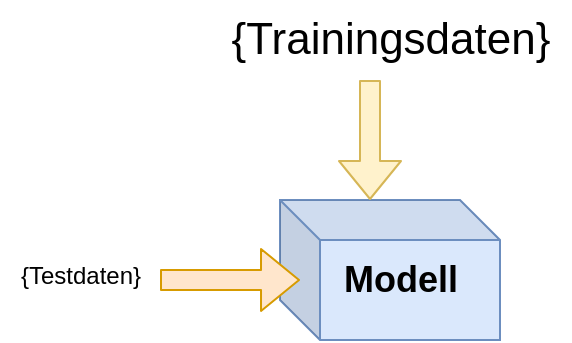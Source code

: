 <mxfile>
    <diagram id="zBpSI_ShbKfT7H6tdGjG" name="Seite-1">
        <mxGraphModel dx="364" dy="487" grid="1" gridSize="10" guides="1" tooltips="1" connect="1" arrows="1" fold="1" page="1" pageScale="1" pageWidth="827" pageHeight="1169" math="0" shadow="0">
            <root>
                <mxCell id="0"/>
                <mxCell id="1" parent="0"/>
                <mxCell id="2" value="" style="shape=cube;whiteSpace=wrap;html=1;boundedLbl=1;backgroundOutline=1;darkOpacity=0.05;darkOpacity2=0.1;fillColor=#dae8fc;strokeColor=#6c8ebf;" parent="1" vertex="1">
                    <mxGeometry x="220" y="210" width="110" height="70" as="geometry"/>
                </mxCell>
                <mxCell id="3" value="&lt;b&gt;&lt;font style=&quot;font-size: 18px;&quot;&gt;Modell&lt;/font&gt;&lt;/b&gt;" style="text;html=1;align=center;verticalAlign=middle;resizable=0;points=[];autosize=1;strokeColor=none;fillColor=none;" parent="1" vertex="1">
                    <mxGeometry x="240" y="230" width="80" height="40" as="geometry"/>
                </mxCell>
                <mxCell id="4" value="" style="shape=flexArrow;endArrow=classic;html=1;entryX=0;entryY=0;entryDx=45;entryDy=0;entryPerimeter=0;fillColor=#fff2cc;strokeColor=#d6b656;" parent="1" target="2" edge="1">
                    <mxGeometry width="50" height="50" relative="1" as="geometry">
                        <mxPoint x="265" y="150" as="sourcePoint"/>
                        <mxPoint x="310" y="230" as="targetPoint"/>
                    </mxGeometry>
                </mxCell>
                <mxCell id="5" value="" style="shape=flexArrow;endArrow=classic;html=1;entryX=0.091;entryY=0.571;entryDx=0;entryDy=0;entryPerimeter=0;fillColor=#ffe6cc;strokeColor=#d79b00;" parent="1" target="2" edge="1">
                    <mxGeometry width="50" height="50" relative="1" as="geometry">
                        <mxPoint x="160" y="250" as="sourcePoint"/>
                        <mxPoint x="310" y="230" as="targetPoint"/>
                    </mxGeometry>
                </mxCell>
                <mxCell id="6" value="&lt;font style=&quot;font-size: 22px;&quot;&gt;{&lt;font style=&quot;font-size: 22px;&quot;&gt;Trainingsdaten&lt;/font&gt;}&lt;/font&gt;" style="text;html=1;align=center;verticalAlign=middle;resizable=0;points=[];autosize=1;strokeColor=none;fillColor=none;" parent="1" vertex="1">
                    <mxGeometry x="185" y="110" width="180" height="40" as="geometry"/>
                </mxCell>
                <mxCell id="7" value="&lt;font style=&quot;font-size: 12px;&quot;&gt;{Testdaten}&lt;/font&gt;" style="text;html=1;align=center;verticalAlign=middle;resizable=0;points=[];autosize=1;strokeColor=none;fillColor=none;fontSize=22;" parent="1" vertex="1">
                    <mxGeometry x="80" y="225" width="80" height="40" as="geometry"/>
                </mxCell>
            </root>
        </mxGraphModel>
    </diagram>
</mxfile>